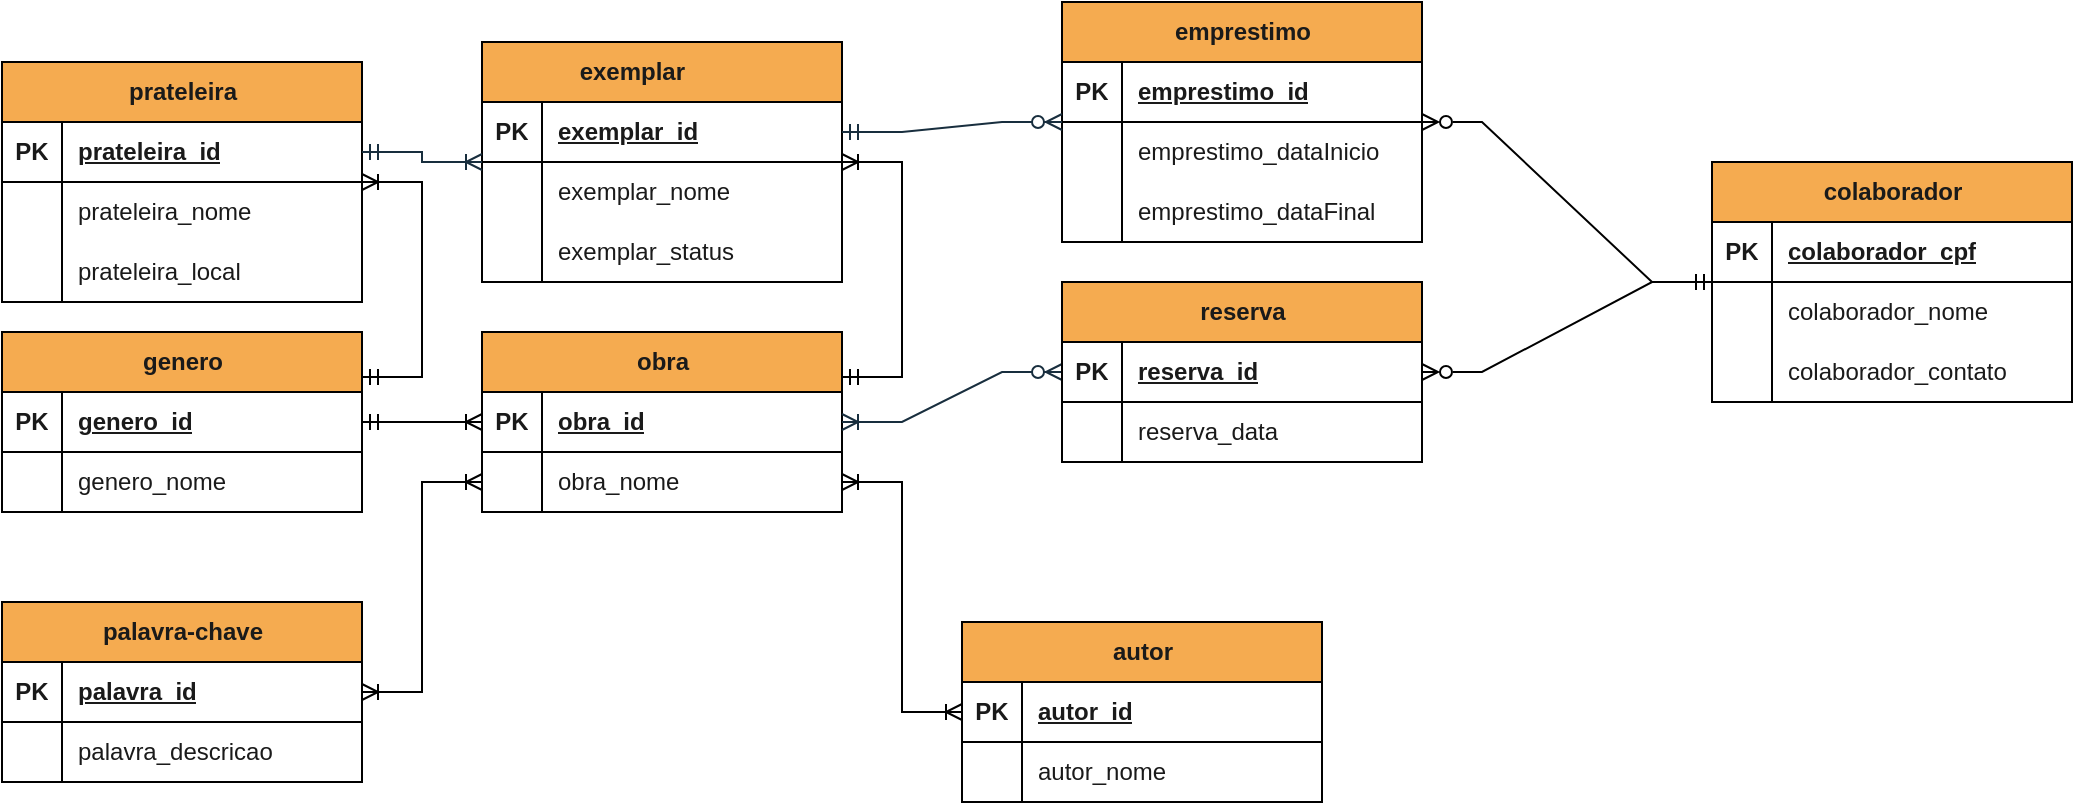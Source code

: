<mxfile version="26.2.12">
  <diagram name="Página-1" id="7upKs60wiecCJluCS9YO">
    <mxGraphModel dx="1304" dy="666" grid="1" gridSize="10" guides="1" tooltips="1" connect="1" arrows="1" fold="1" page="1" pageScale="1" pageWidth="1169" pageHeight="1654" math="0" shadow="0">
      <root>
        <mxCell id="0" />
        <mxCell id="1" parent="0" />
        <mxCell id="Eok7o8EGHVfPVGbyOx8k-1" value="obra" style="shape=table;startSize=30;container=1;collapsible=1;childLayout=tableLayout;fixedRows=1;rowLines=0;fontStyle=1;align=center;resizeLast=1;html=1;labelBackgroundColor=none;fillColor=#F5AB50;strokeColor=default;fontColor=#1A1A1A;" vertex="1" parent="1">
          <mxGeometry x="600" y="365" width="180" height="90" as="geometry" />
        </mxCell>
        <mxCell id="Eok7o8EGHVfPVGbyOx8k-2" value="" style="shape=tableRow;horizontal=0;startSize=0;swimlaneHead=0;swimlaneBody=0;fillColor=none;collapsible=0;dropTarget=0;points=[[0,0.5],[1,0.5]];portConstraint=eastwest;top=0;left=0;right=0;bottom=1;labelBackgroundColor=none;strokeColor=default;fontColor=#1A1A1A;" vertex="1" parent="Eok7o8EGHVfPVGbyOx8k-1">
          <mxGeometry y="30" width="180" height="30" as="geometry" />
        </mxCell>
        <mxCell id="Eok7o8EGHVfPVGbyOx8k-3" value="PK" style="shape=partialRectangle;connectable=0;fillColor=none;top=0;left=0;bottom=0;right=0;fontStyle=1;overflow=hidden;whiteSpace=wrap;html=1;labelBackgroundColor=none;strokeColor=default;fontColor=#1A1A1A;" vertex="1" parent="Eok7o8EGHVfPVGbyOx8k-2">
          <mxGeometry width="30" height="30" as="geometry">
            <mxRectangle width="30" height="30" as="alternateBounds" />
          </mxGeometry>
        </mxCell>
        <mxCell id="Eok7o8EGHVfPVGbyOx8k-4" value="obra_id" style="shape=partialRectangle;connectable=0;fillColor=none;top=0;left=0;bottom=0;right=0;align=left;spacingLeft=6;fontStyle=5;overflow=hidden;whiteSpace=wrap;html=1;labelBackgroundColor=none;strokeColor=default;fontColor=#1A1A1A;" vertex="1" parent="Eok7o8EGHVfPVGbyOx8k-2">
          <mxGeometry x="30" width="150" height="30" as="geometry">
            <mxRectangle width="150" height="30" as="alternateBounds" />
          </mxGeometry>
        </mxCell>
        <mxCell id="Eok7o8EGHVfPVGbyOx8k-5" value="" style="shape=tableRow;horizontal=0;startSize=0;swimlaneHead=0;swimlaneBody=0;fillColor=none;collapsible=0;dropTarget=0;points=[[0,0.5],[1,0.5]];portConstraint=eastwest;top=0;left=0;right=0;bottom=0;labelBackgroundColor=none;strokeColor=default;fontColor=#1A1A1A;" vertex="1" parent="Eok7o8EGHVfPVGbyOx8k-1">
          <mxGeometry y="60" width="180" height="30" as="geometry" />
        </mxCell>
        <mxCell id="Eok7o8EGHVfPVGbyOx8k-6" value="" style="shape=partialRectangle;connectable=0;fillColor=none;top=0;left=0;bottom=0;right=0;editable=1;overflow=hidden;whiteSpace=wrap;html=1;labelBackgroundColor=none;strokeColor=default;fontColor=#1A1A1A;" vertex="1" parent="Eok7o8EGHVfPVGbyOx8k-5">
          <mxGeometry width="30" height="30" as="geometry">
            <mxRectangle width="30" height="30" as="alternateBounds" />
          </mxGeometry>
        </mxCell>
        <mxCell id="Eok7o8EGHVfPVGbyOx8k-7" value="obra_nome" style="shape=partialRectangle;connectable=0;fillColor=none;top=0;left=0;bottom=0;right=0;align=left;spacingLeft=6;overflow=hidden;whiteSpace=wrap;html=1;labelBackgroundColor=none;strokeColor=default;fontColor=#1A1A1A;" vertex="1" parent="Eok7o8EGHVfPVGbyOx8k-5">
          <mxGeometry x="30" width="150" height="30" as="geometry">
            <mxRectangle width="150" height="30" as="alternateBounds" />
          </mxGeometry>
        </mxCell>
        <mxCell id="Eok7o8EGHVfPVGbyOx8k-14" value="genero" style="shape=table;startSize=30;container=1;collapsible=1;childLayout=tableLayout;fixedRows=1;rowLines=0;fontStyle=1;align=center;resizeLast=1;html=1;labelBackgroundColor=none;fillColor=#F5AB50;strokeColor=default;fontColor=#1A1A1A;" vertex="1" parent="1">
          <mxGeometry x="360" y="365" width="180" height="90" as="geometry" />
        </mxCell>
        <mxCell id="Eok7o8EGHVfPVGbyOx8k-15" value="" style="shape=tableRow;horizontal=0;startSize=0;swimlaneHead=0;swimlaneBody=0;fillColor=none;collapsible=0;dropTarget=0;points=[[0,0.5],[1,0.5]];portConstraint=eastwest;top=0;left=0;right=0;bottom=1;labelBackgroundColor=none;strokeColor=default;fontColor=#1A1A1A;" vertex="1" parent="Eok7o8EGHVfPVGbyOx8k-14">
          <mxGeometry y="30" width="180" height="30" as="geometry" />
        </mxCell>
        <mxCell id="Eok7o8EGHVfPVGbyOx8k-16" value="PK" style="shape=partialRectangle;connectable=0;fillColor=none;top=0;left=0;bottom=0;right=0;fontStyle=1;overflow=hidden;whiteSpace=wrap;html=1;labelBackgroundColor=none;strokeColor=default;fontColor=#1A1A1A;" vertex="1" parent="Eok7o8EGHVfPVGbyOx8k-15">
          <mxGeometry width="30" height="30" as="geometry">
            <mxRectangle width="30" height="30" as="alternateBounds" />
          </mxGeometry>
        </mxCell>
        <mxCell id="Eok7o8EGHVfPVGbyOx8k-17" value="genero_id" style="shape=partialRectangle;connectable=0;fillColor=none;top=0;left=0;bottom=0;right=0;align=left;spacingLeft=6;fontStyle=5;overflow=hidden;whiteSpace=wrap;html=1;labelBackgroundColor=none;strokeColor=default;fontColor=#1A1A1A;" vertex="1" parent="Eok7o8EGHVfPVGbyOx8k-15">
          <mxGeometry x="30" width="150" height="30" as="geometry">
            <mxRectangle width="150" height="30" as="alternateBounds" />
          </mxGeometry>
        </mxCell>
        <mxCell id="Eok7o8EGHVfPVGbyOx8k-18" value="" style="shape=tableRow;horizontal=0;startSize=0;swimlaneHead=0;swimlaneBody=0;fillColor=none;collapsible=0;dropTarget=0;points=[[0,0.5],[1,0.5]];portConstraint=eastwest;top=0;left=0;right=0;bottom=0;labelBackgroundColor=none;strokeColor=default;fontColor=#1A1A1A;" vertex="1" parent="Eok7o8EGHVfPVGbyOx8k-14">
          <mxGeometry y="60" width="180" height="30" as="geometry" />
        </mxCell>
        <mxCell id="Eok7o8EGHVfPVGbyOx8k-19" value="" style="shape=partialRectangle;connectable=0;fillColor=none;top=0;left=0;bottom=0;right=0;editable=1;overflow=hidden;whiteSpace=wrap;html=1;labelBackgroundColor=none;strokeColor=default;fontColor=#1A1A1A;" vertex="1" parent="Eok7o8EGHVfPVGbyOx8k-18">
          <mxGeometry width="30" height="30" as="geometry">
            <mxRectangle width="30" height="30" as="alternateBounds" />
          </mxGeometry>
        </mxCell>
        <mxCell id="Eok7o8EGHVfPVGbyOx8k-20" value="genero_nome" style="shape=partialRectangle;connectable=0;fillColor=none;top=0;left=0;bottom=0;right=0;align=left;spacingLeft=6;overflow=hidden;whiteSpace=wrap;html=1;labelBackgroundColor=none;strokeColor=default;fontColor=#1A1A1A;" vertex="1" parent="Eok7o8EGHVfPVGbyOx8k-18">
          <mxGeometry x="30" width="150" height="30" as="geometry">
            <mxRectangle width="150" height="30" as="alternateBounds" />
          </mxGeometry>
        </mxCell>
        <mxCell id="Eok7o8EGHVfPVGbyOx8k-40" value="exemplar&lt;span style=&quot;white-space: pre;&quot;&gt;&#x9;&lt;/span&gt;&amp;nbsp; " style="shape=table;startSize=30;container=1;collapsible=1;childLayout=tableLayout;fixedRows=1;rowLines=0;fontStyle=1;align=center;resizeLast=1;html=1;labelBackgroundColor=none;fillColor=#F5AB50;strokeColor=default;fontColor=#1A1A1A;" vertex="1" parent="1">
          <mxGeometry x="600" y="220" width="180" height="120" as="geometry" />
        </mxCell>
        <mxCell id="Eok7o8EGHVfPVGbyOx8k-41" value="" style="shape=tableRow;horizontal=0;startSize=0;swimlaneHead=0;swimlaneBody=0;fillColor=none;collapsible=0;dropTarget=0;points=[[0,0.5],[1,0.5]];portConstraint=eastwest;top=0;left=0;right=0;bottom=1;labelBackgroundColor=none;strokeColor=default;fontColor=#1A1A1A;" vertex="1" parent="Eok7o8EGHVfPVGbyOx8k-40">
          <mxGeometry y="30" width="180" height="30" as="geometry" />
        </mxCell>
        <mxCell id="Eok7o8EGHVfPVGbyOx8k-42" value="PK" style="shape=partialRectangle;connectable=0;fillColor=none;top=0;left=0;bottom=0;right=0;fontStyle=1;overflow=hidden;whiteSpace=wrap;html=1;labelBackgroundColor=none;strokeColor=default;fontColor=#1A1A1A;" vertex="1" parent="Eok7o8EGHVfPVGbyOx8k-41">
          <mxGeometry width="30" height="30" as="geometry">
            <mxRectangle width="30" height="30" as="alternateBounds" />
          </mxGeometry>
        </mxCell>
        <mxCell id="Eok7o8EGHVfPVGbyOx8k-43" value="exemplar_id" style="shape=partialRectangle;connectable=0;fillColor=none;top=0;left=0;bottom=0;right=0;align=left;spacingLeft=6;fontStyle=5;overflow=hidden;whiteSpace=wrap;html=1;labelBackgroundColor=none;strokeColor=default;fontColor=#1A1A1A;" vertex="1" parent="Eok7o8EGHVfPVGbyOx8k-41">
          <mxGeometry x="30" width="150" height="30" as="geometry">
            <mxRectangle width="150" height="30" as="alternateBounds" />
          </mxGeometry>
        </mxCell>
        <mxCell id="Eok7o8EGHVfPVGbyOx8k-44" value="" style="shape=tableRow;horizontal=0;startSize=0;swimlaneHead=0;swimlaneBody=0;fillColor=none;collapsible=0;dropTarget=0;points=[[0,0.5],[1,0.5]];portConstraint=eastwest;top=0;left=0;right=0;bottom=0;labelBackgroundColor=none;strokeColor=default;fontColor=#1A1A1A;" vertex="1" parent="Eok7o8EGHVfPVGbyOx8k-40">
          <mxGeometry y="60" width="180" height="30" as="geometry" />
        </mxCell>
        <mxCell id="Eok7o8EGHVfPVGbyOx8k-45" value="" style="shape=partialRectangle;connectable=0;fillColor=none;top=0;left=0;bottom=0;right=0;editable=1;overflow=hidden;whiteSpace=wrap;html=1;labelBackgroundColor=none;strokeColor=default;fontColor=#1A1A1A;" vertex="1" parent="Eok7o8EGHVfPVGbyOx8k-44">
          <mxGeometry width="30" height="30" as="geometry">
            <mxRectangle width="30" height="30" as="alternateBounds" />
          </mxGeometry>
        </mxCell>
        <mxCell id="Eok7o8EGHVfPVGbyOx8k-46" value="exemplar_nome" style="shape=partialRectangle;connectable=0;fillColor=none;top=0;left=0;bottom=0;right=0;align=left;spacingLeft=6;overflow=hidden;whiteSpace=wrap;html=1;labelBackgroundColor=none;strokeColor=default;fontColor=#1A1A1A;" vertex="1" parent="Eok7o8EGHVfPVGbyOx8k-44">
          <mxGeometry x="30" width="150" height="30" as="geometry">
            <mxRectangle width="150" height="30" as="alternateBounds" />
          </mxGeometry>
        </mxCell>
        <mxCell id="Eok7o8EGHVfPVGbyOx8k-47" value="" style="shape=tableRow;horizontal=0;startSize=0;swimlaneHead=0;swimlaneBody=0;fillColor=none;collapsible=0;dropTarget=0;points=[[0,0.5],[1,0.5]];portConstraint=eastwest;top=0;left=0;right=0;bottom=0;labelBackgroundColor=none;strokeColor=default;fontColor=#1A1A1A;" vertex="1" parent="Eok7o8EGHVfPVGbyOx8k-40">
          <mxGeometry y="90" width="180" height="30" as="geometry" />
        </mxCell>
        <mxCell id="Eok7o8EGHVfPVGbyOx8k-48" value="" style="shape=partialRectangle;connectable=0;fillColor=none;top=0;left=0;bottom=0;right=0;editable=1;overflow=hidden;whiteSpace=wrap;html=1;labelBackgroundColor=none;strokeColor=default;fontColor=#1A1A1A;" vertex="1" parent="Eok7o8EGHVfPVGbyOx8k-47">
          <mxGeometry width="30" height="30" as="geometry">
            <mxRectangle width="30" height="30" as="alternateBounds" />
          </mxGeometry>
        </mxCell>
        <mxCell id="Eok7o8EGHVfPVGbyOx8k-49" value="exemplar_status" style="shape=partialRectangle;connectable=0;fillColor=none;top=0;left=0;bottom=0;right=0;align=left;spacingLeft=6;overflow=hidden;whiteSpace=wrap;html=1;labelBackgroundColor=none;strokeColor=default;fontColor=#1A1A1A;" vertex="1" parent="Eok7o8EGHVfPVGbyOx8k-47">
          <mxGeometry x="30" width="150" height="30" as="geometry">
            <mxRectangle width="150" height="30" as="alternateBounds" />
          </mxGeometry>
        </mxCell>
        <mxCell id="Eok7o8EGHVfPVGbyOx8k-53" value="emprestimo" style="shape=table;startSize=30;container=1;collapsible=1;childLayout=tableLayout;fixedRows=1;rowLines=0;fontStyle=1;align=center;resizeLast=1;html=1;labelBackgroundColor=none;fillColor=#F5AB50;strokeColor=default;fontColor=#1A1A1A;" vertex="1" parent="1">
          <mxGeometry x="890" y="200" width="180" height="120" as="geometry" />
        </mxCell>
        <mxCell id="Eok7o8EGHVfPVGbyOx8k-54" value="" style="shape=tableRow;horizontal=0;startSize=0;swimlaneHead=0;swimlaneBody=0;fillColor=none;collapsible=0;dropTarget=0;points=[[0,0.5],[1,0.5]];portConstraint=eastwest;top=0;left=0;right=0;bottom=1;labelBackgroundColor=none;strokeColor=default;fontColor=#1A1A1A;" vertex="1" parent="Eok7o8EGHVfPVGbyOx8k-53">
          <mxGeometry y="30" width="180" height="30" as="geometry" />
        </mxCell>
        <mxCell id="Eok7o8EGHVfPVGbyOx8k-55" value="PK" style="shape=partialRectangle;connectable=0;fillColor=none;top=0;left=0;bottom=0;right=0;fontStyle=1;overflow=hidden;whiteSpace=wrap;html=1;labelBackgroundColor=none;strokeColor=default;fontColor=#1A1A1A;" vertex="1" parent="Eok7o8EGHVfPVGbyOx8k-54">
          <mxGeometry width="30" height="30" as="geometry">
            <mxRectangle width="30" height="30" as="alternateBounds" />
          </mxGeometry>
        </mxCell>
        <mxCell id="Eok7o8EGHVfPVGbyOx8k-56" value="emprestimo_id" style="shape=partialRectangle;connectable=0;fillColor=none;top=0;left=0;bottom=0;right=0;align=left;spacingLeft=6;fontStyle=5;overflow=hidden;whiteSpace=wrap;html=1;labelBackgroundColor=none;strokeColor=default;fontColor=#1A1A1A;" vertex="1" parent="Eok7o8EGHVfPVGbyOx8k-54">
          <mxGeometry x="30" width="150" height="30" as="geometry">
            <mxRectangle width="150" height="30" as="alternateBounds" />
          </mxGeometry>
        </mxCell>
        <mxCell id="Eok7o8EGHVfPVGbyOx8k-57" value="" style="shape=tableRow;horizontal=0;startSize=0;swimlaneHead=0;swimlaneBody=0;fillColor=none;collapsible=0;dropTarget=0;points=[[0,0.5],[1,0.5]];portConstraint=eastwest;top=0;left=0;right=0;bottom=0;labelBackgroundColor=none;strokeColor=default;fontColor=#1A1A1A;" vertex="1" parent="Eok7o8EGHVfPVGbyOx8k-53">
          <mxGeometry y="60" width="180" height="30" as="geometry" />
        </mxCell>
        <mxCell id="Eok7o8EGHVfPVGbyOx8k-58" value="" style="shape=partialRectangle;connectable=0;fillColor=none;top=0;left=0;bottom=0;right=0;editable=1;overflow=hidden;whiteSpace=wrap;html=1;labelBackgroundColor=none;strokeColor=default;fontColor=#1A1A1A;" vertex="1" parent="Eok7o8EGHVfPVGbyOx8k-57">
          <mxGeometry width="30" height="30" as="geometry">
            <mxRectangle width="30" height="30" as="alternateBounds" />
          </mxGeometry>
        </mxCell>
        <mxCell id="Eok7o8EGHVfPVGbyOx8k-59" value="emprestimo_dataInicio" style="shape=partialRectangle;connectable=0;fillColor=none;top=0;left=0;bottom=0;right=0;align=left;spacingLeft=6;overflow=hidden;whiteSpace=wrap;html=1;labelBackgroundColor=none;strokeColor=default;fontColor=#1A1A1A;" vertex="1" parent="Eok7o8EGHVfPVGbyOx8k-57">
          <mxGeometry x="30" width="150" height="30" as="geometry">
            <mxRectangle width="150" height="30" as="alternateBounds" />
          </mxGeometry>
        </mxCell>
        <mxCell id="Eok7o8EGHVfPVGbyOx8k-63" value="" style="shape=tableRow;horizontal=0;startSize=0;swimlaneHead=0;swimlaneBody=0;fillColor=none;collapsible=0;dropTarget=0;points=[[0,0.5],[1,0.5]];portConstraint=eastwest;top=0;left=0;right=0;bottom=0;labelBackgroundColor=none;strokeColor=default;fontColor=#1A1A1A;" vertex="1" parent="Eok7o8EGHVfPVGbyOx8k-53">
          <mxGeometry y="90" width="180" height="30" as="geometry" />
        </mxCell>
        <mxCell id="Eok7o8EGHVfPVGbyOx8k-64" value="" style="shape=partialRectangle;connectable=0;fillColor=none;top=0;left=0;bottom=0;right=0;editable=1;overflow=hidden;whiteSpace=wrap;html=1;labelBackgroundColor=none;strokeColor=default;fontColor=#1A1A1A;" vertex="1" parent="Eok7o8EGHVfPVGbyOx8k-63">
          <mxGeometry width="30" height="30" as="geometry">
            <mxRectangle width="30" height="30" as="alternateBounds" />
          </mxGeometry>
        </mxCell>
        <mxCell id="Eok7o8EGHVfPVGbyOx8k-65" value="emprestimo_dataFinal" style="shape=partialRectangle;connectable=0;fillColor=none;top=0;left=0;bottom=0;right=0;align=left;spacingLeft=6;overflow=hidden;whiteSpace=wrap;html=1;labelBackgroundColor=none;strokeColor=default;fontColor=#1A1A1A;" vertex="1" parent="Eok7o8EGHVfPVGbyOx8k-63">
          <mxGeometry x="30" width="150" height="30" as="geometry">
            <mxRectangle width="150" height="30" as="alternateBounds" />
          </mxGeometry>
        </mxCell>
        <mxCell id="Eok7o8EGHVfPVGbyOx8k-66" value="colaborador" style="shape=table;startSize=30;container=1;collapsible=1;childLayout=tableLayout;fixedRows=1;rowLines=0;fontStyle=1;align=center;resizeLast=1;html=1;labelBackgroundColor=none;fillColor=#F5AB50;strokeColor=default;fontColor=#1A1A1A;" vertex="1" parent="1">
          <mxGeometry x="1215" y="280" width="180" height="120" as="geometry" />
        </mxCell>
        <mxCell id="Eok7o8EGHVfPVGbyOx8k-67" value="" style="shape=tableRow;horizontal=0;startSize=0;swimlaneHead=0;swimlaneBody=0;fillColor=none;collapsible=0;dropTarget=0;points=[[0,0.5],[1,0.5]];portConstraint=eastwest;top=0;left=0;right=0;bottom=1;labelBackgroundColor=none;strokeColor=default;fontColor=#1A1A1A;" vertex="1" parent="Eok7o8EGHVfPVGbyOx8k-66">
          <mxGeometry y="30" width="180" height="30" as="geometry" />
        </mxCell>
        <mxCell id="Eok7o8EGHVfPVGbyOx8k-68" value="PK" style="shape=partialRectangle;connectable=0;fillColor=none;top=0;left=0;bottom=0;right=0;fontStyle=1;overflow=hidden;whiteSpace=wrap;html=1;labelBackgroundColor=none;strokeColor=default;fontColor=#1A1A1A;" vertex="1" parent="Eok7o8EGHVfPVGbyOx8k-67">
          <mxGeometry width="30" height="30" as="geometry">
            <mxRectangle width="30" height="30" as="alternateBounds" />
          </mxGeometry>
        </mxCell>
        <mxCell id="Eok7o8EGHVfPVGbyOx8k-69" value="colaborador_cpf" style="shape=partialRectangle;connectable=0;fillColor=none;top=0;left=0;bottom=0;right=0;align=left;spacingLeft=6;fontStyle=5;overflow=hidden;whiteSpace=wrap;html=1;labelBackgroundColor=none;strokeColor=default;fontColor=#1A1A1A;" vertex="1" parent="Eok7o8EGHVfPVGbyOx8k-67">
          <mxGeometry x="30" width="150" height="30" as="geometry">
            <mxRectangle width="150" height="30" as="alternateBounds" />
          </mxGeometry>
        </mxCell>
        <mxCell id="Eok7o8EGHVfPVGbyOx8k-70" value="" style="shape=tableRow;horizontal=0;startSize=0;swimlaneHead=0;swimlaneBody=0;fillColor=none;collapsible=0;dropTarget=0;points=[[0,0.5],[1,0.5]];portConstraint=eastwest;top=0;left=0;right=0;bottom=0;labelBackgroundColor=none;strokeColor=default;fontColor=#1A1A1A;" vertex="1" parent="Eok7o8EGHVfPVGbyOx8k-66">
          <mxGeometry y="60" width="180" height="30" as="geometry" />
        </mxCell>
        <mxCell id="Eok7o8EGHVfPVGbyOx8k-71" value="" style="shape=partialRectangle;connectable=0;fillColor=none;top=0;left=0;bottom=0;right=0;editable=1;overflow=hidden;whiteSpace=wrap;html=1;labelBackgroundColor=none;strokeColor=default;fontColor=#1A1A1A;" vertex="1" parent="Eok7o8EGHVfPVGbyOx8k-70">
          <mxGeometry width="30" height="30" as="geometry">
            <mxRectangle width="30" height="30" as="alternateBounds" />
          </mxGeometry>
        </mxCell>
        <mxCell id="Eok7o8EGHVfPVGbyOx8k-72" value="colaborador_nome" style="shape=partialRectangle;connectable=0;fillColor=none;top=0;left=0;bottom=0;right=0;align=left;spacingLeft=6;overflow=hidden;whiteSpace=wrap;html=1;labelBackgroundColor=none;strokeColor=default;fontColor=#1A1A1A;" vertex="1" parent="Eok7o8EGHVfPVGbyOx8k-70">
          <mxGeometry x="30" width="150" height="30" as="geometry">
            <mxRectangle width="150" height="30" as="alternateBounds" />
          </mxGeometry>
        </mxCell>
        <mxCell id="Eok7o8EGHVfPVGbyOx8k-73" value="" style="shape=tableRow;horizontal=0;startSize=0;swimlaneHead=0;swimlaneBody=0;fillColor=none;collapsible=0;dropTarget=0;points=[[0,0.5],[1,0.5]];portConstraint=eastwest;top=0;left=0;right=0;bottom=0;labelBackgroundColor=none;strokeColor=default;fontColor=#1A1A1A;" vertex="1" parent="Eok7o8EGHVfPVGbyOx8k-66">
          <mxGeometry y="90" width="180" height="30" as="geometry" />
        </mxCell>
        <mxCell id="Eok7o8EGHVfPVGbyOx8k-74" value="" style="shape=partialRectangle;connectable=0;fillColor=none;top=0;left=0;bottom=0;right=0;editable=1;overflow=hidden;whiteSpace=wrap;html=1;labelBackgroundColor=none;strokeColor=default;fontColor=#1A1A1A;" vertex="1" parent="Eok7o8EGHVfPVGbyOx8k-73">
          <mxGeometry width="30" height="30" as="geometry">
            <mxRectangle width="30" height="30" as="alternateBounds" />
          </mxGeometry>
        </mxCell>
        <mxCell id="Eok7o8EGHVfPVGbyOx8k-75" value="colaborador_contato" style="shape=partialRectangle;connectable=0;fillColor=none;top=0;left=0;bottom=0;right=0;align=left;spacingLeft=6;overflow=hidden;whiteSpace=wrap;html=1;labelBackgroundColor=none;strokeColor=default;fontColor=#1A1A1A;" vertex="1" parent="Eok7o8EGHVfPVGbyOx8k-73">
          <mxGeometry x="30" width="150" height="30" as="geometry">
            <mxRectangle width="150" height="30" as="alternateBounds" />
          </mxGeometry>
        </mxCell>
        <mxCell id="Eok7o8EGHVfPVGbyOx8k-92" value="autor" style="shape=table;startSize=30;container=1;collapsible=1;childLayout=tableLayout;fixedRows=1;rowLines=0;fontStyle=1;align=center;resizeLast=1;html=1;labelBackgroundColor=none;fillColor=#F5AB50;strokeColor=default;fontColor=#1A1A1A;" vertex="1" parent="1">
          <mxGeometry x="840" y="510" width="180" height="90" as="geometry" />
        </mxCell>
        <mxCell id="Eok7o8EGHVfPVGbyOx8k-93" value="" style="shape=tableRow;horizontal=0;startSize=0;swimlaneHead=0;swimlaneBody=0;fillColor=none;collapsible=0;dropTarget=0;points=[[0,0.5],[1,0.5]];portConstraint=eastwest;top=0;left=0;right=0;bottom=1;labelBackgroundColor=none;strokeColor=default;fontColor=#1A1A1A;" vertex="1" parent="Eok7o8EGHVfPVGbyOx8k-92">
          <mxGeometry y="30" width="180" height="30" as="geometry" />
        </mxCell>
        <mxCell id="Eok7o8EGHVfPVGbyOx8k-94" value="PK" style="shape=partialRectangle;connectable=0;fillColor=none;top=0;left=0;bottom=0;right=0;fontStyle=1;overflow=hidden;whiteSpace=wrap;html=1;labelBackgroundColor=none;strokeColor=default;fontColor=#1A1A1A;" vertex="1" parent="Eok7o8EGHVfPVGbyOx8k-93">
          <mxGeometry width="30" height="30" as="geometry">
            <mxRectangle width="30" height="30" as="alternateBounds" />
          </mxGeometry>
        </mxCell>
        <mxCell id="Eok7o8EGHVfPVGbyOx8k-95" value="autor_id" style="shape=partialRectangle;connectable=0;fillColor=none;top=0;left=0;bottom=0;right=0;align=left;spacingLeft=6;fontStyle=5;overflow=hidden;whiteSpace=wrap;html=1;labelBackgroundColor=none;strokeColor=default;fontColor=#1A1A1A;" vertex="1" parent="Eok7o8EGHVfPVGbyOx8k-93">
          <mxGeometry x="30" width="150" height="30" as="geometry">
            <mxRectangle width="150" height="30" as="alternateBounds" />
          </mxGeometry>
        </mxCell>
        <mxCell id="Eok7o8EGHVfPVGbyOx8k-96" value="" style="shape=tableRow;horizontal=0;startSize=0;swimlaneHead=0;swimlaneBody=0;fillColor=none;collapsible=0;dropTarget=0;points=[[0,0.5],[1,0.5]];portConstraint=eastwest;top=0;left=0;right=0;bottom=0;labelBackgroundColor=none;strokeColor=default;fontColor=#1A1A1A;" vertex="1" parent="Eok7o8EGHVfPVGbyOx8k-92">
          <mxGeometry y="60" width="180" height="30" as="geometry" />
        </mxCell>
        <mxCell id="Eok7o8EGHVfPVGbyOx8k-97" value="" style="shape=partialRectangle;connectable=0;fillColor=none;top=0;left=0;bottom=0;right=0;editable=1;overflow=hidden;whiteSpace=wrap;html=1;labelBackgroundColor=none;strokeColor=default;fontColor=#1A1A1A;" vertex="1" parent="Eok7o8EGHVfPVGbyOx8k-96">
          <mxGeometry width="30" height="30" as="geometry">
            <mxRectangle width="30" height="30" as="alternateBounds" />
          </mxGeometry>
        </mxCell>
        <mxCell id="Eok7o8EGHVfPVGbyOx8k-98" value="autor_nome" style="shape=partialRectangle;connectable=0;fillColor=none;top=0;left=0;bottom=0;right=0;align=left;spacingLeft=6;overflow=hidden;whiteSpace=wrap;html=1;labelBackgroundColor=none;strokeColor=default;fontColor=#1A1A1A;" vertex="1" parent="Eok7o8EGHVfPVGbyOx8k-96">
          <mxGeometry x="30" width="150" height="30" as="geometry">
            <mxRectangle width="150" height="30" as="alternateBounds" />
          </mxGeometry>
        </mxCell>
        <mxCell id="Eok7o8EGHVfPVGbyOx8k-105" value="palavra-chave" style="shape=table;startSize=30;container=1;collapsible=1;childLayout=tableLayout;fixedRows=1;rowLines=0;fontStyle=1;align=center;resizeLast=1;html=1;labelBackgroundColor=none;fillColor=#F5AB50;strokeColor=default;fontColor=#1A1A1A;" vertex="1" parent="1">
          <mxGeometry x="360" y="500" width="180" height="90" as="geometry" />
        </mxCell>
        <mxCell id="Eok7o8EGHVfPVGbyOx8k-106" value="" style="shape=tableRow;horizontal=0;startSize=0;swimlaneHead=0;swimlaneBody=0;fillColor=none;collapsible=0;dropTarget=0;points=[[0,0.5],[1,0.5]];portConstraint=eastwest;top=0;left=0;right=0;bottom=1;labelBackgroundColor=none;strokeColor=default;fontColor=#1A1A1A;" vertex="1" parent="Eok7o8EGHVfPVGbyOx8k-105">
          <mxGeometry y="30" width="180" height="30" as="geometry" />
        </mxCell>
        <mxCell id="Eok7o8EGHVfPVGbyOx8k-107" value="PK" style="shape=partialRectangle;connectable=0;fillColor=none;top=0;left=0;bottom=0;right=0;fontStyle=1;overflow=hidden;whiteSpace=wrap;html=1;labelBackgroundColor=none;strokeColor=default;fontColor=#1A1A1A;" vertex="1" parent="Eok7o8EGHVfPVGbyOx8k-106">
          <mxGeometry width="30" height="30" as="geometry">
            <mxRectangle width="30" height="30" as="alternateBounds" />
          </mxGeometry>
        </mxCell>
        <mxCell id="Eok7o8EGHVfPVGbyOx8k-108" value="palavra_id" style="shape=partialRectangle;connectable=0;fillColor=none;top=0;left=0;bottom=0;right=0;align=left;spacingLeft=6;fontStyle=5;overflow=hidden;whiteSpace=wrap;html=1;labelBackgroundColor=none;strokeColor=default;fontColor=#1A1A1A;" vertex="1" parent="Eok7o8EGHVfPVGbyOx8k-106">
          <mxGeometry x="30" width="150" height="30" as="geometry">
            <mxRectangle width="150" height="30" as="alternateBounds" />
          </mxGeometry>
        </mxCell>
        <mxCell id="Eok7o8EGHVfPVGbyOx8k-109" value="" style="shape=tableRow;horizontal=0;startSize=0;swimlaneHead=0;swimlaneBody=0;fillColor=none;collapsible=0;dropTarget=0;points=[[0,0.5],[1,0.5]];portConstraint=eastwest;top=0;left=0;right=0;bottom=0;labelBackgroundColor=none;strokeColor=default;fontColor=#1A1A1A;" vertex="1" parent="Eok7o8EGHVfPVGbyOx8k-105">
          <mxGeometry y="60" width="180" height="30" as="geometry" />
        </mxCell>
        <mxCell id="Eok7o8EGHVfPVGbyOx8k-110" value="" style="shape=partialRectangle;connectable=0;fillColor=none;top=0;left=0;bottom=0;right=0;editable=1;overflow=hidden;whiteSpace=wrap;html=1;labelBackgroundColor=none;strokeColor=default;fontColor=#1A1A1A;" vertex="1" parent="Eok7o8EGHVfPVGbyOx8k-109">
          <mxGeometry width="30" height="30" as="geometry">
            <mxRectangle width="30" height="30" as="alternateBounds" />
          </mxGeometry>
        </mxCell>
        <mxCell id="Eok7o8EGHVfPVGbyOx8k-111" value="palavra_descricao" style="shape=partialRectangle;connectable=0;fillColor=none;top=0;left=0;bottom=0;right=0;align=left;spacingLeft=6;overflow=hidden;whiteSpace=wrap;html=1;labelBackgroundColor=none;strokeColor=default;fontColor=#1A1A1A;" vertex="1" parent="Eok7o8EGHVfPVGbyOx8k-109">
          <mxGeometry x="30" width="150" height="30" as="geometry">
            <mxRectangle width="150" height="30" as="alternateBounds" />
          </mxGeometry>
        </mxCell>
        <mxCell id="Eok7o8EGHVfPVGbyOx8k-119" value="" style="edgeStyle=entityRelationEdgeStyle;fontSize=12;html=1;endArrow=ERoneToMany;startArrow=ERmandOne;rounded=0;strokeColor=default;fontColor=#1A1A1A;" edge="1" parent="1" source="Eok7o8EGHVfPVGbyOx8k-14" target="Eok7o8EGHVfPVGbyOx8k-1">
          <mxGeometry width="100" height="100" relative="1" as="geometry">
            <mxPoint x="460" y="540" as="sourcePoint" />
            <mxPoint x="560" y="440" as="targetPoint" />
          </mxGeometry>
        </mxCell>
        <mxCell id="Eok7o8EGHVfPVGbyOx8k-125" value="" style="edgeStyle=entityRelationEdgeStyle;fontSize=12;html=1;endArrow=ERzeroToMany;startArrow=ERmandOne;rounded=0;strokeColor=default;fontColor=#1A1A1A;endFill=0;" edge="1" parent="1" source="Eok7o8EGHVfPVGbyOx8k-66" target="Eok7o8EGHVfPVGbyOx8k-53">
          <mxGeometry width="100" height="100" relative="1" as="geometry">
            <mxPoint x="715" y="480" as="sourcePoint" />
            <mxPoint x="815" y="380" as="targetPoint" />
          </mxGeometry>
        </mxCell>
        <mxCell id="Eok7o8EGHVfPVGbyOx8k-126" value="" style="edgeStyle=entityRelationEdgeStyle;fontSize=12;html=1;endArrow=ERzeroToMany;startArrow=ERmandOne;rounded=0;strokeColor=default;fontColor=#1A1A1A;endFill=0;" edge="1" parent="1" source="Eok7o8EGHVfPVGbyOx8k-66" target="Eok7o8EGHVfPVGbyOx8k-79">
          <mxGeometry width="100" height="100" relative="1" as="geometry">
            <mxPoint x="755" y="450" as="sourcePoint" />
            <mxPoint x="845" y="380" as="targetPoint" />
          </mxGeometry>
        </mxCell>
        <mxCell id="Eok7o8EGHVfPVGbyOx8k-127" value="" style="edgeStyle=entityRelationEdgeStyle;fontSize=12;html=1;endArrow=ERoneToMany;startArrow=ERoneToMany;rounded=0;strokeColor=default;fontColor=#1A1A1A;entryX=0;entryY=0.5;entryDx=0;entryDy=0;" edge="1" parent="1" source="Eok7o8EGHVfPVGbyOx8k-105" target="Eok7o8EGHVfPVGbyOx8k-5">
          <mxGeometry width="100" height="100" relative="1" as="geometry">
            <mxPoint x="650" y="500" as="sourcePoint" />
            <mxPoint x="750" y="400" as="targetPoint" />
          </mxGeometry>
        </mxCell>
        <mxCell id="Eok7o8EGHVfPVGbyOx8k-128" value="" style="edgeStyle=entityRelationEdgeStyle;fontSize=12;html=1;endArrow=ERoneToMany;startArrow=ERmandOne;rounded=0;strokeColor=default;fontColor=#1A1A1A;exitX=1;exitY=0.25;exitDx=0;exitDy=0;" edge="1" parent="1" source="Eok7o8EGHVfPVGbyOx8k-1" target="Eok7o8EGHVfPVGbyOx8k-40">
          <mxGeometry width="100" height="100" relative="1" as="geometry">
            <mxPoint x="840" y="640" as="sourcePoint" />
            <mxPoint x="940" y="540" as="targetPoint" />
          </mxGeometry>
        </mxCell>
        <mxCell id="Eok7o8EGHVfPVGbyOx8k-129" value="" style="edgeStyle=entityRelationEdgeStyle;fontSize=12;html=1;endArrow=ERoneToMany;startArrow=ERoneToMany;rounded=0;strokeColor=default;fontColor=#1A1A1A;entryX=1;entryY=0.5;entryDx=0;entryDy=0;" edge="1" parent="1" source="Eok7o8EGHVfPVGbyOx8k-92" target="Eok7o8EGHVfPVGbyOx8k-5">
          <mxGeometry width="100" height="100" relative="1" as="geometry">
            <mxPoint x="680" y="500" as="sourcePoint" />
            <mxPoint x="780" y="400" as="targetPoint" />
            <Array as="points">
              <mxPoint x="620" y="490" />
              <mxPoint x="800" y="540" />
            </Array>
          </mxGeometry>
        </mxCell>
        <mxCell id="Eok7o8EGHVfPVGbyOx8k-131" value="prateleira" style="shape=table;startSize=30;container=1;collapsible=1;childLayout=tableLayout;fixedRows=1;rowLines=0;fontStyle=1;align=center;resizeLast=1;html=1;labelBackgroundColor=none;fillColor=#F5AB50;strokeColor=default;fontColor=#1A1A1A;" vertex="1" parent="1">
          <mxGeometry x="360" y="230" width="180" height="120" as="geometry" />
        </mxCell>
        <mxCell id="Eok7o8EGHVfPVGbyOx8k-132" value="" style="shape=tableRow;horizontal=0;startSize=0;swimlaneHead=0;swimlaneBody=0;fillColor=none;collapsible=0;dropTarget=0;points=[[0,0.5],[1,0.5]];portConstraint=eastwest;top=0;left=0;right=0;bottom=1;labelBackgroundColor=none;strokeColor=default;fontColor=#1A1A1A;" vertex="1" parent="Eok7o8EGHVfPVGbyOx8k-131">
          <mxGeometry y="30" width="180" height="30" as="geometry" />
        </mxCell>
        <mxCell id="Eok7o8EGHVfPVGbyOx8k-133" value="PK" style="shape=partialRectangle;connectable=0;fillColor=none;top=0;left=0;bottom=0;right=0;fontStyle=1;overflow=hidden;whiteSpace=wrap;html=1;labelBackgroundColor=none;strokeColor=default;fontColor=#1A1A1A;" vertex="1" parent="Eok7o8EGHVfPVGbyOx8k-132">
          <mxGeometry width="30" height="30" as="geometry">
            <mxRectangle width="30" height="30" as="alternateBounds" />
          </mxGeometry>
        </mxCell>
        <mxCell id="Eok7o8EGHVfPVGbyOx8k-134" value="prateleira_id" style="shape=partialRectangle;connectable=0;fillColor=none;top=0;left=0;bottom=0;right=0;align=left;spacingLeft=6;fontStyle=5;overflow=hidden;whiteSpace=wrap;html=1;labelBackgroundColor=none;strokeColor=default;fontColor=#1A1A1A;" vertex="1" parent="Eok7o8EGHVfPVGbyOx8k-132">
          <mxGeometry x="30" width="150" height="30" as="geometry">
            <mxRectangle width="150" height="30" as="alternateBounds" />
          </mxGeometry>
        </mxCell>
        <mxCell id="Eok7o8EGHVfPVGbyOx8k-135" value="" style="shape=tableRow;horizontal=0;startSize=0;swimlaneHead=0;swimlaneBody=0;fillColor=none;collapsible=0;dropTarget=0;points=[[0,0.5],[1,0.5]];portConstraint=eastwest;top=0;left=0;right=0;bottom=0;labelBackgroundColor=none;strokeColor=default;fontColor=#1A1A1A;" vertex="1" parent="Eok7o8EGHVfPVGbyOx8k-131">
          <mxGeometry y="60" width="180" height="30" as="geometry" />
        </mxCell>
        <mxCell id="Eok7o8EGHVfPVGbyOx8k-136" value="" style="shape=partialRectangle;connectable=0;fillColor=none;top=0;left=0;bottom=0;right=0;editable=1;overflow=hidden;whiteSpace=wrap;html=1;labelBackgroundColor=none;strokeColor=default;fontColor=#1A1A1A;" vertex="1" parent="Eok7o8EGHVfPVGbyOx8k-135">
          <mxGeometry width="30" height="30" as="geometry">
            <mxRectangle width="30" height="30" as="alternateBounds" />
          </mxGeometry>
        </mxCell>
        <mxCell id="Eok7o8EGHVfPVGbyOx8k-137" value="prateleira_nome" style="shape=partialRectangle;connectable=0;fillColor=none;top=0;left=0;bottom=0;right=0;align=left;spacingLeft=6;overflow=hidden;whiteSpace=wrap;html=1;labelBackgroundColor=none;strokeColor=default;fontColor=#1A1A1A;" vertex="1" parent="Eok7o8EGHVfPVGbyOx8k-135">
          <mxGeometry x="30" width="150" height="30" as="geometry">
            <mxRectangle width="150" height="30" as="alternateBounds" />
          </mxGeometry>
        </mxCell>
        <mxCell id="Eok7o8EGHVfPVGbyOx8k-138" value="" style="shape=tableRow;horizontal=0;startSize=0;swimlaneHead=0;swimlaneBody=0;fillColor=none;collapsible=0;dropTarget=0;points=[[0,0.5],[1,0.5]];portConstraint=eastwest;top=0;left=0;right=0;bottom=0;labelBackgroundColor=none;strokeColor=default;fontColor=#1A1A1A;" vertex="1" parent="Eok7o8EGHVfPVGbyOx8k-131">
          <mxGeometry y="90" width="180" height="30" as="geometry" />
        </mxCell>
        <mxCell id="Eok7o8EGHVfPVGbyOx8k-139" value="" style="shape=partialRectangle;connectable=0;fillColor=none;top=0;left=0;bottom=0;right=0;editable=1;overflow=hidden;whiteSpace=wrap;html=1;labelBackgroundColor=none;strokeColor=default;fontColor=#1A1A1A;" vertex="1" parent="Eok7o8EGHVfPVGbyOx8k-138">
          <mxGeometry width="30" height="30" as="geometry">
            <mxRectangle width="30" height="30" as="alternateBounds" />
          </mxGeometry>
        </mxCell>
        <mxCell id="Eok7o8EGHVfPVGbyOx8k-140" value="prateleira_local" style="shape=partialRectangle;connectable=0;fillColor=none;top=0;left=0;bottom=0;right=0;align=left;spacingLeft=6;overflow=hidden;whiteSpace=wrap;html=1;labelBackgroundColor=none;strokeColor=default;fontColor=#1A1A1A;" vertex="1" parent="Eok7o8EGHVfPVGbyOx8k-138">
          <mxGeometry x="30" width="150" height="30" as="geometry">
            <mxRectangle width="150" height="30" as="alternateBounds" />
          </mxGeometry>
        </mxCell>
        <mxCell id="Eok7o8EGHVfPVGbyOx8k-141" value="" style="edgeStyle=entityRelationEdgeStyle;fontSize=12;html=1;endArrow=ERoneToMany;startArrow=ERmandOne;rounded=0;strokeColor=default;fontColor=#1A1A1A;exitX=1;exitY=0.25;exitDx=0;exitDy=0;" edge="1" parent="1" source="Eok7o8EGHVfPVGbyOx8k-14" target="Eok7o8EGHVfPVGbyOx8k-131">
          <mxGeometry width="100" height="100" relative="1" as="geometry">
            <mxPoint x="280" y="310" as="sourcePoint" />
            <mxPoint x="380" y="210" as="targetPoint" />
          </mxGeometry>
        </mxCell>
        <mxCell id="Eok7o8EGHVfPVGbyOx8k-142" value="" style="edgeStyle=entityRelationEdgeStyle;fontSize=12;html=1;endArrow=ERoneToMany;startArrow=ERmandOne;rounded=0;strokeColor=#182E3E;fontColor=#1A1A1A;exitX=1;exitY=0.5;exitDx=0;exitDy=0;" edge="1" parent="1" source="Eok7o8EGHVfPVGbyOx8k-132" target="Eok7o8EGHVfPVGbyOx8k-40">
          <mxGeometry width="100" height="100" relative="1" as="geometry">
            <mxPoint x="210" y="290" as="sourcePoint" />
            <mxPoint x="310" y="190" as="targetPoint" />
            <Array as="points">
              <mxPoint x="260" y="240" />
            </Array>
          </mxGeometry>
        </mxCell>
        <mxCell id="Eok7o8EGHVfPVGbyOx8k-144" value="" style="edgeStyle=entityRelationEdgeStyle;fontSize=12;html=1;endArrow=ERzeroToMany;endFill=1;startArrow=ERoneToMany;rounded=0;strokeColor=#182E3E;fontColor=#1A1A1A;exitX=1;exitY=0.5;exitDx=0;exitDy=0;startFill=0;" edge="1" parent="1" source="Eok7o8EGHVfPVGbyOx8k-2" target="Eok7o8EGHVfPVGbyOx8k-79">
          <mxGeometry width="100" height="100" relative="1" as="geometry">
            <mxPoint x="940" y="410" as="sourcePoint" />
            <mxPoint x="1040" y="310" as="targetPoint" />
          </mxGeometry>
        </mxCell>
        <mxCell id="Eok7o8EGHVfPVGbyOx8k-79" value="reserva" style="shape=table;startSize=30;container=1;collapsible=1;childLayout=tableLayout;fixedRows=1;rowLines=0;fontStyle=1;align=center;resizeLast=1;html=1;labelBackgroundColor=none;fillColor=#F5AB50;strokeColor=default;fontColor=#1A1A1A;" vertex="1" parent="1">
          <mxGeometry x="890" y="340" width="180" height="90" as="geometry" />
        </mxCell>
        <mxCell id="Eok7o8EGHVfPVGbyOx8k-80" value="" style="shape=tableRow;horizontal=0;startSize=0;swimlaneHead=0;swimlaneBody=0;fillColor=none;collapsible=0;dropTarget=0;points=[[0,0.5],[1,0.5]];portConstraint=eastwest;top=0;left=0;right=0;bottom=1;labelBackgroundColor=none;strokeColor=default;fontColor=#1A1A1A;" vertex="1" parent="Eok7o8EGHVfPVGbyOx8k-79">
          <mxGeometry y="30" width="180" height="30" as="geometry" />
        </mxCell>
        <mxCell id="Eok7o8EGHVfPVGbyOx8k-81" value="PK" style="shape=partialRectangle;connectable=0;fillColor=none;top=0;left=0;bottom=0;right=0;fontStyle=1;overflow=hidden;whiteSpace=wrap;html=1;labelBackgroundColor=none;strokeColor=default;fontColor=#1A1A1A;" vertex="1" parent="Eok7o8EGHVfPVGbyOx8k-80">
          <mxGeometry width="30" height="30" as="geometry">
            <mxRectangle width="30" height="30" as="alternateBounds" />
          </mxGeometry>
        </mxCell>
        <mxCell id="Eok7o8EGHVfPVGbyOx8k-82" value="reserva_id" style="shape=partialRectangle;connectable=0;fillColor=none;top=0;left=0;bottom=0;right=0;align=left;spacingLeft=6;fontStyle=5;overflow=hidden;whiteSpace=wrap;html=1;labelBackgroundColor=none;strokeColor=default;fontColor=#1A1A1A;" vertex="1" parent="Eok7o8EGHVfPVGbyOx8k-80">
          <mxGeometry x="30" width="150" height="30" as="geometry">
            <mxRectangle width="150" height="30" as="alternateBounds" />
          </mxGeometry>
        </mxCell>
        <mxCell id="Eok7o8EGHVfPVGbyOx8k-83" value="" style="shape=tableRow;horizontal=0;startSize=0;swimlaneHead=0;swimlaneBody=0;fillColor=none;collapsible=0;dropTarget=0;points=[[0,0.5],[1,0.5]];portConstraint=eastwest;top=0;left=0;right=0;bottom=0;labelBackgroundColor=none;strokeColor=default;fontColor=#1A1A1A;" vertex="1" parent="Eok7o8EGHVfPVGbyOx8k-79">
          <mxGeometry y="60" width="180" height="30" as="geometry" />
        </mxCell>
        <mxCell id="Eok7o8EGHVfPVGbyOx8k-84" value="" style="shape=partialRectangle;connectable=0;fillColor=none;top=0;left=0;bottom=0;right=0;editable=1;overflow=hidden;whiteSpace=wrap;html=1;labelBackgroundColor=none;strokeColor=default;fontColor=#1A1A1A;" vertex="1" parent="Eok7o8EGHVfPVGbyOx8k-83">
          <mxGeometry width="30" height="30" as="geometry">
            <mxRectangle width="30" height="30" as="alternateBounds" />
          </mxGeometry>
        </mxCell>
        <mxCell id="Eok7o8EGHVfPVGbyOx8k-85" value="reserva_data" style="shape=partialRectangle;connectable=0;fillColor=none;top=0;left=0;bottom=0;right=0;align=left;spacingLeft=6;overflow=hidden;whiteSpace=wrap;html=1;labelBackgroundColor=none;strokeColor=default;fontColor=#1A1A1A;" vertex="1" parent="Eok7o8EGHVfPVGbyOx8k-83">
          <mxGeometry x="30" width="150" height="30" as="geometry">
            <mxRectangle width="150" height="30" as="alternateBounds" />
          </mxGeometry>
        </mxCell>
        <mxCell id="Eok7o8EGHVfPVGbyOx8k-149" value="" style="edgeStyle=entityRelationEdgeStyle;fontSize=12;html=1;endArrow=ERzeroToMany;startArrow=ERmandOne;rounded=0;strokeColor=#182E3E;fontColor=#1A1A1A;exitX=1;exitY=0.5;exitDx=0;exitDy=0;" edge="1" parent="1" source="Eok7o8EGHVfPVGbyOx8k-41" target="Eok7o8EGHVfPVGbyOx8k-53">
          <mxGeometry width="100" height="100" relative="1" as="geometry">
            <mxPoint x="780" y="430" as="sourcePoint" />
            <mxPoint x="880" y="330" as="targetPoint" />
          </mxGeometry>
        </mxCell>
      </root>
    </mxGraphModel>
  </diagram>
</mxfile>
